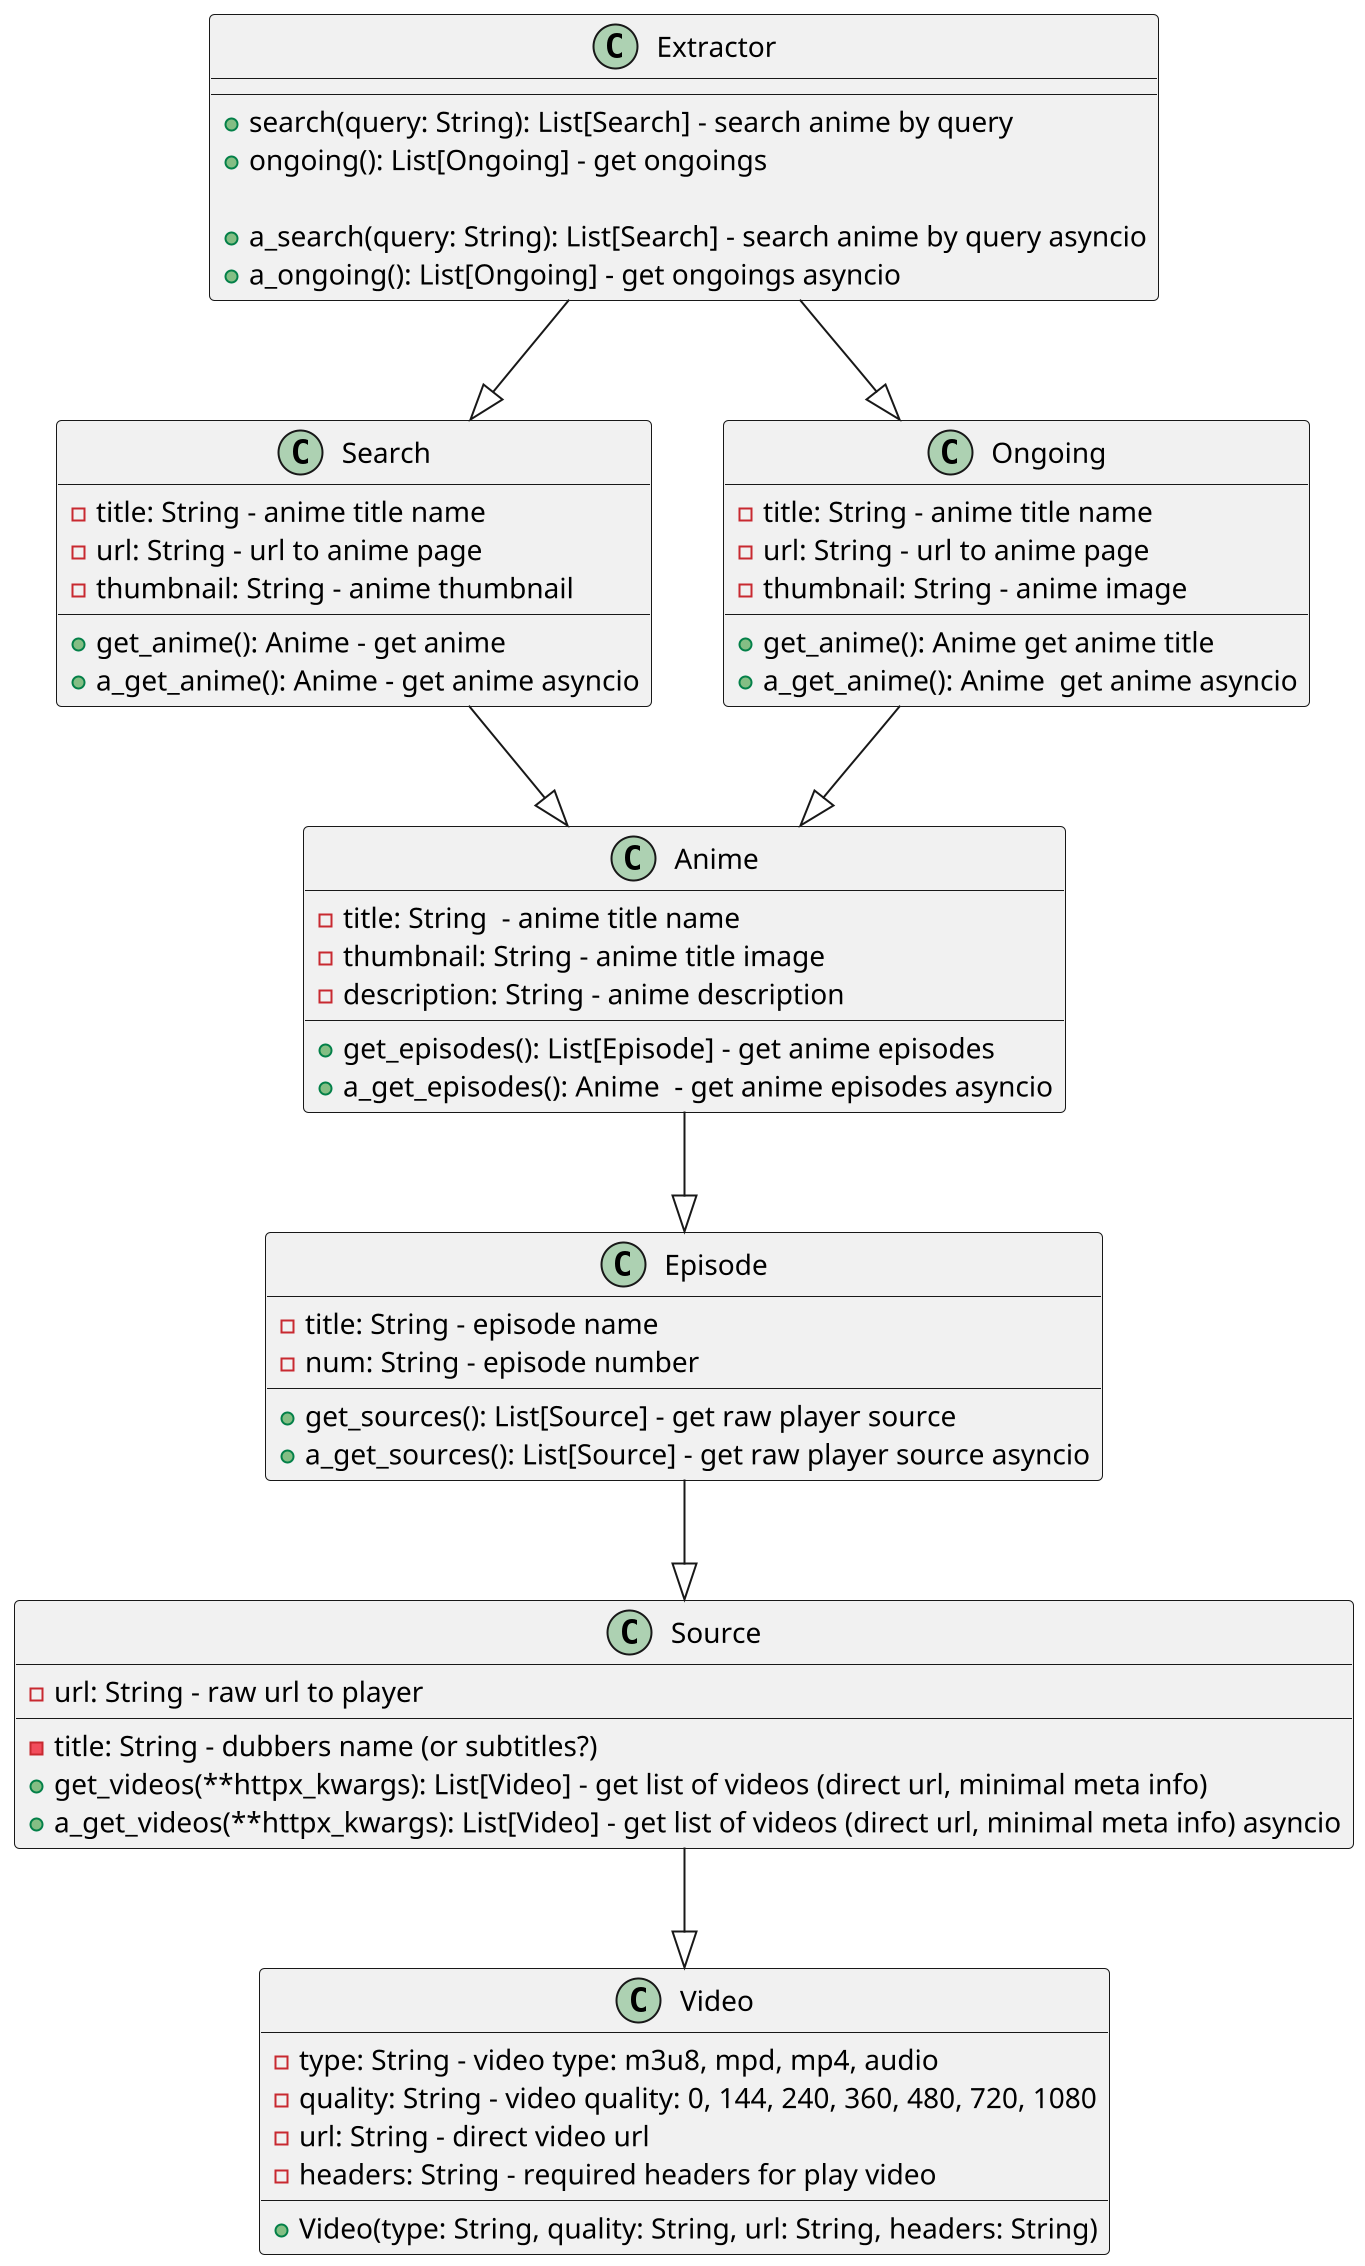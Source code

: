 @startuml
scale 2

class Extractor {
  + search(query: String): List[Search] - search anime by query
  + ongoing(): List[Ongoing] - get ongoings

  + a_search(query: String): List[Search] - search anime by query asyncio
  + a_ongoing(): List[Ongoing] - get ongoings asyncio

}

class Search {
  - title: String - anime title name
  - url: String - url to anime page
  - thumbnail: String - anime thumbnail

  + get_anime(): Anime - get anime
  + a_get_anime(): Anime - get anime asyncio
}

class Ongoing {
  - title: String - anime title name
  - url: String - url to anime page
  - thumbnail: String - anime image

  + get_anime(): Anime get anime title
  + a_get_anime(): Anime  get anime asyncio
}

class Anime {
  - title: String  - anime title name
  - thumbnail: String - anime title image
  - description: String - anime description

  + get_episodes(): List[Episode] - get anime episodes
  + a_get_episodes(): Anime  - get anime episodes asyncio
}

class Episode {
  - title: String - episode name
  - num: String - episode number

  + get_sources(): List[Source] - get raw player source
  + a_get_sources(): List[Source] - get raw player source asyncio
}

class Source {
  - title: String - dubbers name (or subtitles?)
  - url: String - raw url to player

  + get_videos(**httpx_kwargs): List[Video] - get list of videos (direct url, minimal meta info)
  + a_get_videos(**httpx_kwargs): List[Video] - get list of videos (direct url, minimal meta info) asyncio
}

class Video {
  - type: String - video type: m3u8, mpd, mp4, audio
  - quality: String - video quality: 0, 144, 240, 360, 480, 720, 1080
  - url: String - direct video url
  - headers: String - required headers for play video

  + Video(type: String, quality: String, url: String, headers: String)
}


Extractor --|> Search
Extractor --|> Ongoing
Search --|> Anime
Ongoing --|> Anime
Anime --|> Episode
Episode --|> Source
Source --|> Video
@enduml
